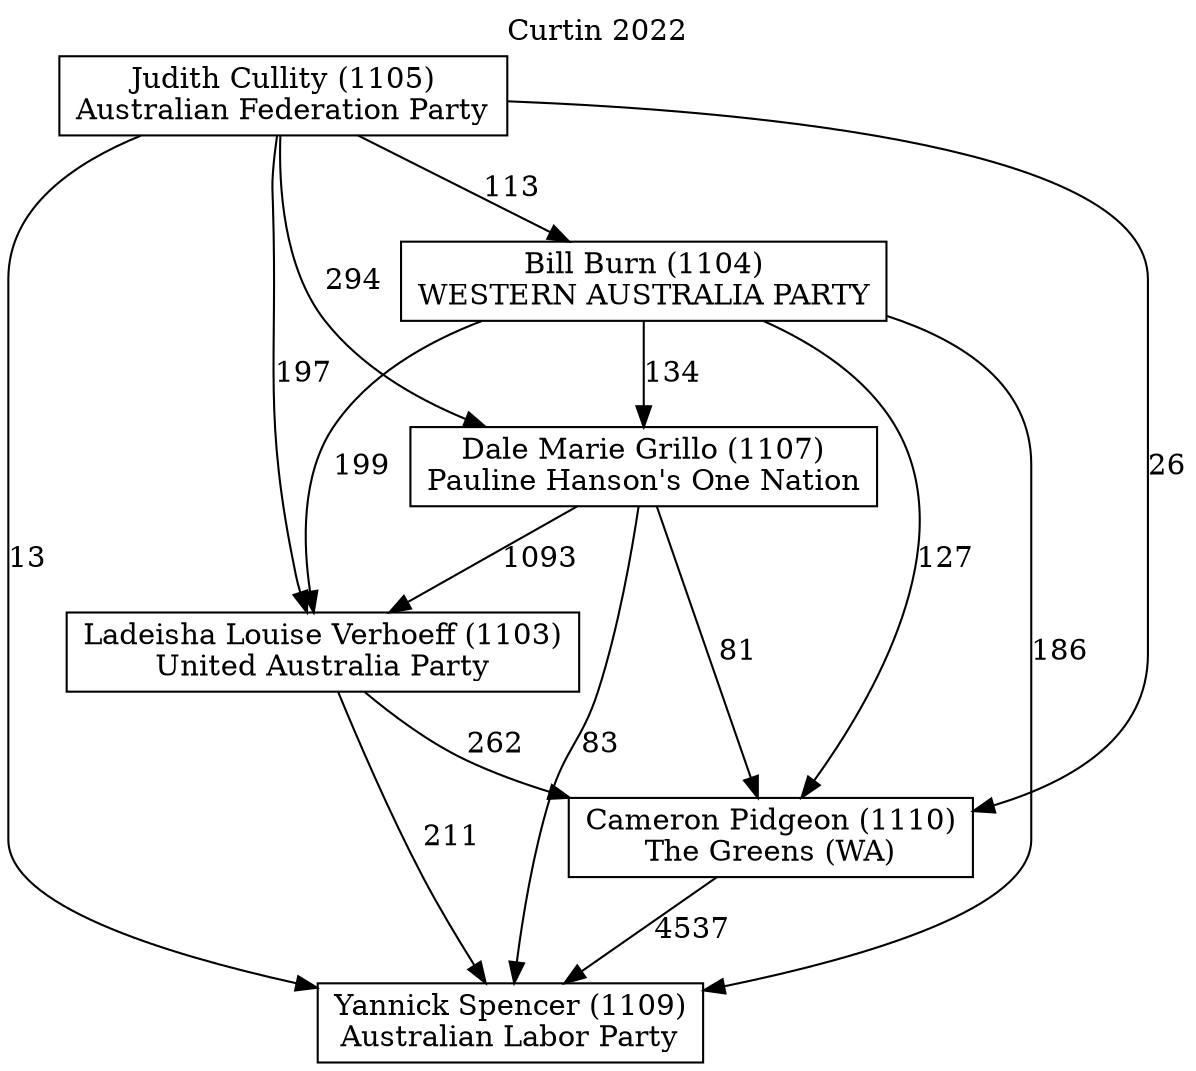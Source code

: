 // House preference flow
digraph "Yannick Spencer (1109)_Curtin_2022" {
	graph [label="Curtin 2022" labelloc=t mclimit=10]
	node [shape=box]
	"Yannick Spencer (1109)" [label="Yannick Spencer (1109)
Australian Labor Party"]
	"Cameron Pidgeon (1110)" [label="Cameron Pidgeon (1110)
The Greens (WA)"]
	"Ladeisha Louise Verhoeff (1103)" [label="Ladeisha Louise Verhoeff (1103)
United Australia Party"]
	"Dale Marie Grillo (1107)" [label="Dale Marie Grillo (1107)
Pauline Hanson's One Nation"]
	"Bill Burn (1104)" [label="Bill Burn (1104)
WESTERN AUSTRALIA PARTY"]
	"Judith Cullity (1105)" [label="Judith Cullity (1105)
Australian Federation Party"]
	"Cameron Pidgeon (1110)" -> "Yannick Spencer (1109)" [label=4537]
	"Ladeisha Louise Verhoeff (1103)" -> "Cameron Pidgeon (1110)" [label=262]
	"Dale Marie Grillo (1107)" -> "Ladeisha Louise Verhoeff (1103)" [label=1093]
	"Bill Burn (1104)" -> "Dale Marie Grillo (1107)" [label=134]
	"Judith Cullity (1105)" -> "Bill Burn (1104)" [label=113]
	"Ladeisha Louise Verhoeff (1103)" -> "Yannick Spencer (1109)" [label=211]
	"Dale Marie Grillo (1107)" -> "Yannick Spencer (1109)" [label=83]
	"Bill Burn (1104)" -> "Yannick Spencer (1109)" [label=186]
	"Judith Cullity (1105)" -> "Yannick Spencer (1109)" [label=13]
	"Judith Cullity (1105)" -> "Dale Marie Grillo (1107)" [label=294]
	"Bill Burn (1104)" -> "Ladeisha Louise Verhoeff (1103)" [label=199]
	"Judith Cullity (1105)" -> "Ladeisha Louise Verhoeff (1103)" [label=197]
	"Dale Marie Grillo (1107)" -> "Cameron Pidgeon (1110)" [label=81]
	"Bill Burn (1104)" -> "Cameron Pidgeon (1110)" [label=127]
	"Judith Cullity (1105)" -> "Cameron Pidgeon (1110)" [label=26]
}
